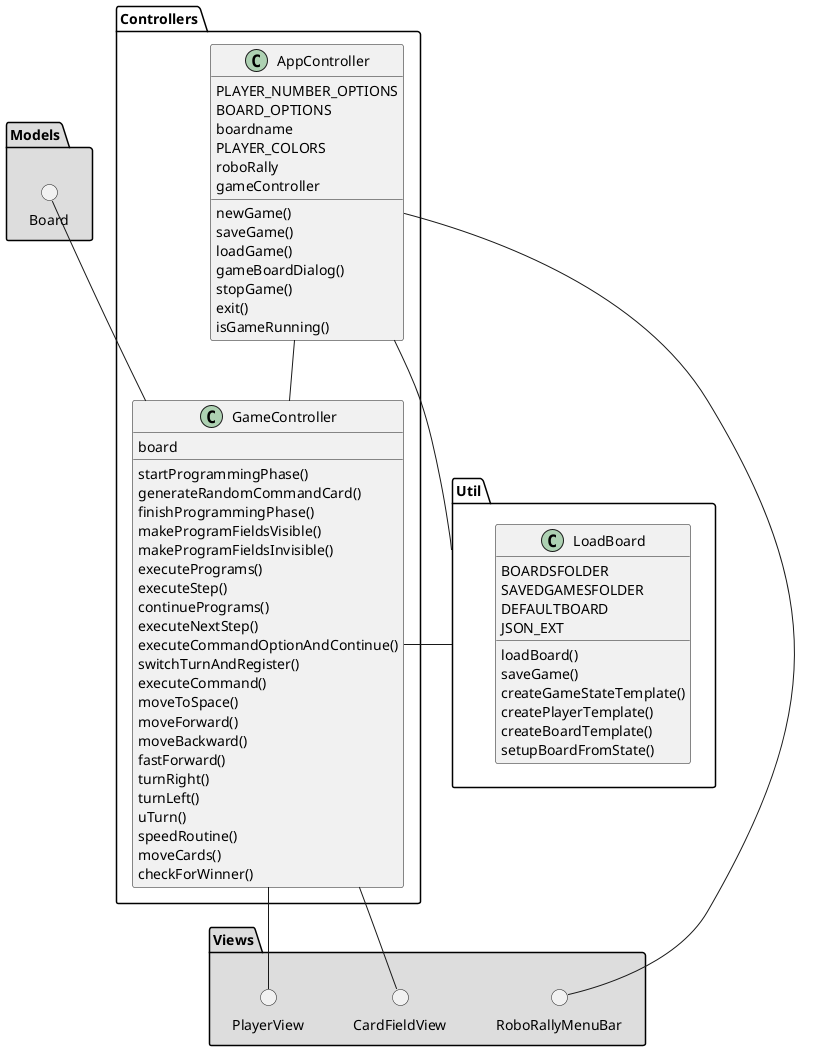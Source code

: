 @startuml
'https://plantuml.com/class-diagram

package Controllers {

    class AppController{
        PLAYER_NUMBER_OPTIONS
        BOARD_OPTIONS
        boardname
        PLAYER_COLORS
        roboRally
        gameController

        newGame()
        saveGame()
        loadGame()
        gameBoardDialog()
        stopGame()
        exit()
        isGameRunning()
    }

    class GameController {
        board

        startProgrammingPhase()
        generateRandomCommandCard()
        finishProgrammingPhase()
        makeProgramFieldsVisible()
        makeProgramFieldsInvisible()
        executePrograms()
        executeStep()
        continuePrograms()
        executeNextStep()
        executeCommandOptionAndContinue()
        switchTurnAndRegister()
        executeCommand()
        moveToSpace()
        moveForward()
        moveBackward()
        fastForward()
        turnRight()
        turnLeft()
        uTurn()
        speedRoutine()
        moveCards()
        checkForWinner()
    }
}

package "Models" #DDDDDD {

    () Board

}

package "Views" #DDDDDD {

    () CardFieldView
    () PlayerView
    () RoboRallyMenuBar

}

package "Util" {
    class LoadBoard {
        BOARDSFOLDER
        SAVEDGAMESFOLDER
        DEFAULTBOARD
        JSON_EXT

        loadBoard()
        saveGame()
        createGameStateTemplate()
        createPlayerTemplate()
        createBoardTemplate()
        setupBoardFromState()
    }
}
'Controllers
AppController -- GameController

'Views
GameController -- CardFieldView
GameController -- PlayerView
AppController -- RoboRallyMenuBar

'Models
Board -- GameController

'Util
GameController - Util
AppController - Util


@enduml